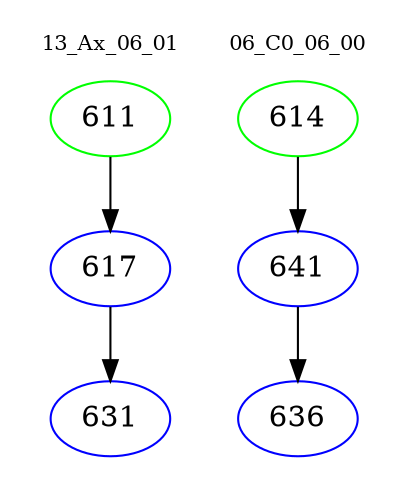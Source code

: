 digraph{
subgraph cluster_0 {
color = white
label = "13_Ax_06_01";
fontsize=10;
T0_611 [label="611", color="green"]
T0_611 -> T0_617 [color="black"]
T0_617 [label="617", color="blue"]
T0_617 -> T0_631 [color="black"]
T0_631 [label="631", color="blue"]
}
subgraph cluster_1 {
color = white
label = "06_C0_06_00";
fontsize=10;
T1_614 [label="614", color="green"]
T1_614 -> T1_641 [color="black"]
T1_641 [label="641", color="blue"]
T1_641 -> T1_636 [color="black"]
T1_636 [label="636", color="blue"]
}
}
